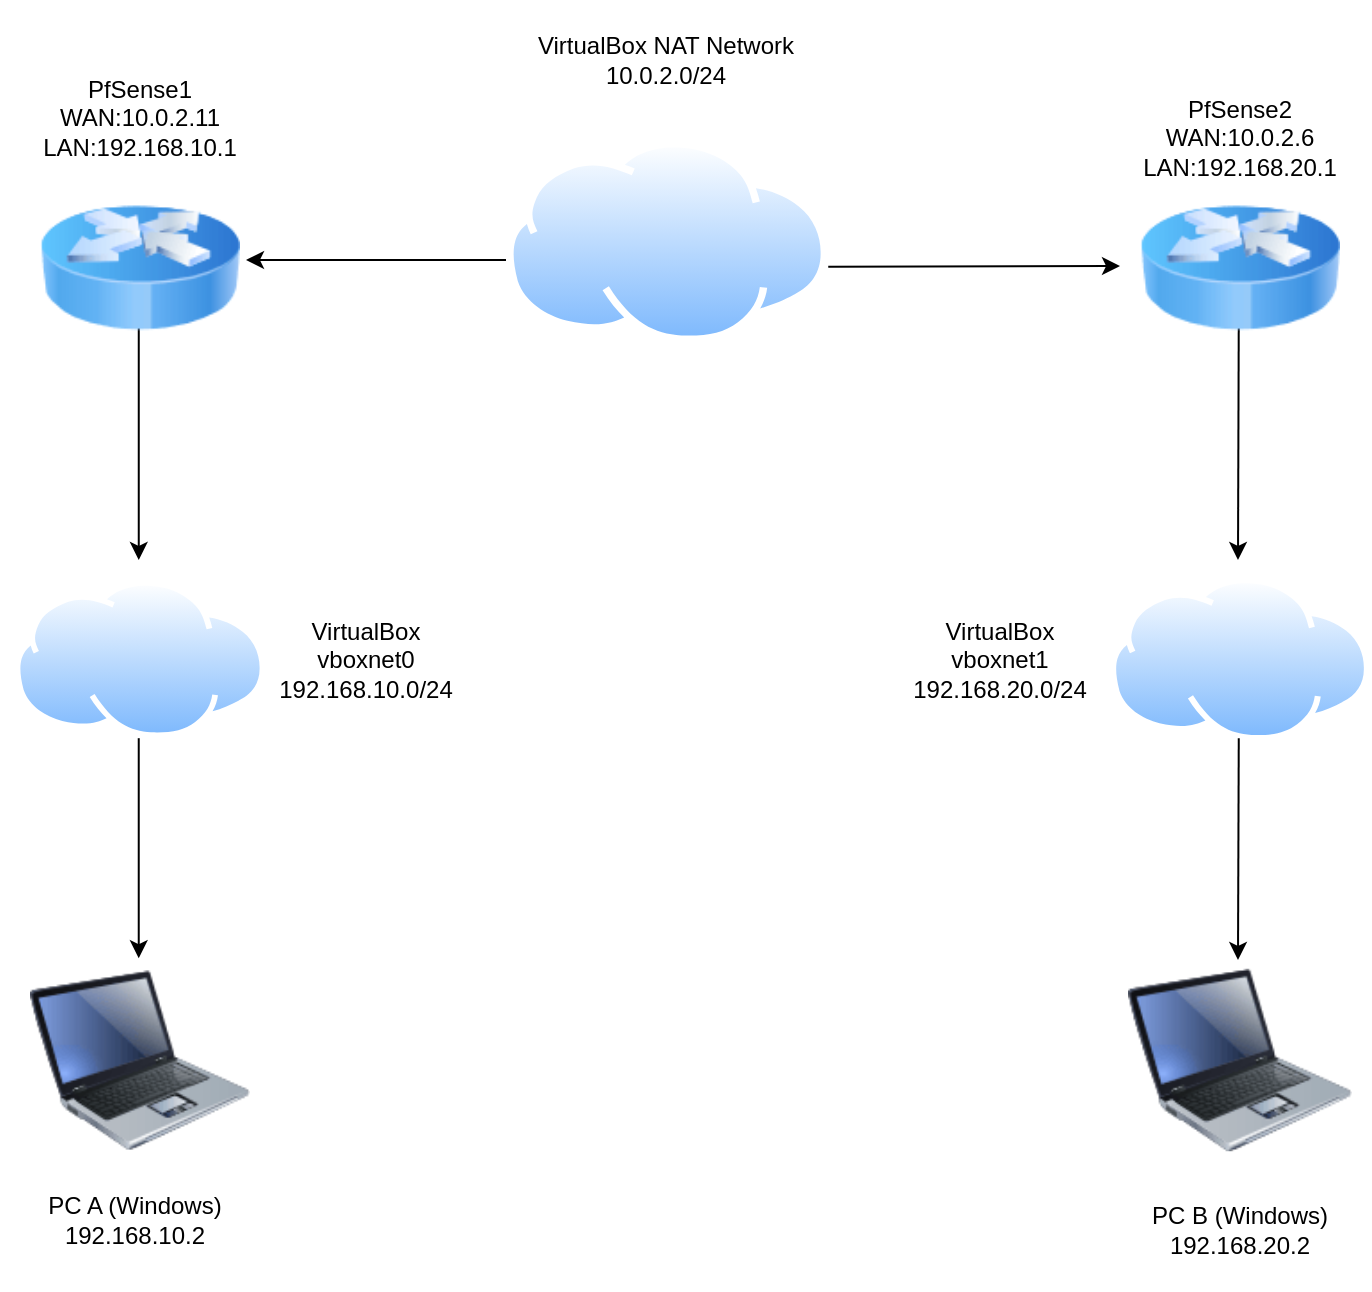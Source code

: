<mxfile version="24.2.1" type="device">
  <diagram name="Página-1" id="EWKPui8zSQGyiGMz7Goi">
    <mxGraphModel dx="890" dy="1008" grid="1" gridSize="10" guides="1" tooltips="1" connect="1" arrows="1" fold="1" page="1" pageScale="1" pageWidth="827" pageHeight="1169" math="0" shadow="0">
      <root>
        <mxCell id="0" />
        <mxCell id="1" parent="0" />
        <mxCell id="BbDK0VcoG45JTNJmtJnU-1" value="" style="image;aspect=fixed;perimeter=ellipsePerimeter;html=1;align=center;shadow=0;dashed=0;spacingTop=3;image=img/lib/active_directory/internet_cloud.svg;" vertex="1" parent="1">
          <mxGeometry x="333" y="90" width="161.12" height="101.5" as="geometry" />
        </mxCell>
        <mxCell id="BbDK0VcoG45JTNJmtJnU-2" value="VirtualBox NAT Network&lt;div&gt;10.0.2.0/24&lt;/div&gt;" style="text;strokeColor=none;align=center;fillColor=none;html=1;verticalAlign=middle;whiteSpace=wrap;rounded=0;" vertex="1" parent="1">
          <mxGeometry x="338" y="20" width="150" height="60" as="geometry" />
        </mxCell>
        <mxCell id="BbDK0VcoG45JTNJmtJnU-3" value="" style="image;aspect=fixed;perimeter=ellipsePerimeter;html=1;align=center;shadow=0;dashed=0;spacingTop=3;image=img/lib/active_directory/internet_cloud.svg;" vertex="1" parent="1">
          <mxGeometry x="87.22" y="310" width="125.55" height="79.1" as="geometry" />
        </mxCell>
        <mxCell id="BbDK0VcoG45JTNJmtJnU-4" value="" style="image;aspect=fixed;perimeter=ellipsePerimeter;html=1;align=center;shadow=0;dashed=0;spacingTop=3;image=img/lib/active_directory/internet_cloud.svg;" vertex="1" parent="1">
          <mxGeometry x="635" y="308.6" width="130" height="81.9" as="geometry" />
        </mxCell>
        <mxCell id="BbDK0VcoG45JTNJmtJnU-5" value="" style="endArrow=classic;html=1;rounded=0;" edge="1" parent="1">
          <mxGeometry width="50" height="50" relative="1" as="geometry">
            <mxPoint x="333" y="150" as="sourcePoint" />
            <mxPoint x="203" y="150" as="targetPoint" />
          </mxGeometry>
        </mxCell>
        <mxCell id="BbDK0VcoG45JTNJmtJnU-6" value="" style="endArrow=classic;html=1;rounded=0;" edge="1" parent="1">
          <mxGeometry width="50" height="50" relative="1" as="geometry">
            <mxPoint x="494.12" y="153.38" as="sourcePoint" />
            <mxPoint x="640" y="153" as="targetPoint" />
          </mxGeometry>
        </mxCell>
        <mxCell id="BbDK0VcoG45JTNJmtJnU-7" value="" style="endArrow=classic;html=1;rounded=0;" edge="1" parent="1">
          <mxGeometry width="50" height="50" relative="1" as="geometry">
            <mxPoint x="149.38" y="180" as="sourcePoint" />
            <mxPoint x="149.38" y="300" as="targetPoint" />
          </mxGeometry>
        </mxCell>
        <mxCell id="BbDK0VcoG45JTNJmtJnU-8" value="" style="endArrow=classic;html=1;rounded=0;" edge="1" parent="1">
          <mxGeometry width="50" height="50" relative="1" as="geometry">
            <mxPoint x="699.38" y="180" as="sourcePoint" />
            <mxPoint x="699" y="300" as="targetPoint" />
          </mxGeometry>
        </mxCell>
        <mxCell id="BbDK0VcoG45JTNJmtJnU-9" value="" style="endArrow=classic;html=1;rounded=0;" edge="1" parent="1">
          <mxGeometry width="50" height="50" relative="1" as="geometry">
            <mxPoint x="149.37" y="389.1" as="sourcePoint" />
            <mxPoint x="149.37" y="499.1" as="targetPoint" />
          </mxGeometry>
        </mxCell>
        <mxCell id="BbDK0VcoG45JTNJmtJnU-10" value="" style="endArrow=classic;html=1;rounded=0;" edge="1" parent="1">
          <mxGeometry width="50" height="50" relative="1" as="geometry">
            <mxPoint x="699.38" y="389.1" as="sourcePoint" />
            <mxPoint x="699" y="500" as="targetPoint" />
          </mxGeometry>
        </mxCell>
        <mxCell id="BbDK0VcoG45JTNJmtJnU-11" value="" style="image;html=1;image=img/lib/clip_art/networking/Router_Icon_128x128.png" vertex="1" parent="1">
          <mxGeometry x="100" y="100" width="100" height="108" as="geometry" />
        </mxCell>
        <mxCell id="BbDK0VcoG45JTNJmtJnU-12" value="" style="image;html=1;image=img/lib/clip_art/networking/Router_Icon_128x128.png" vertex="1" parent="1">
          <mxGeometry x="650" y="109" width="100" height="90" as="geometry" />
        </mxCell>
        <mxCell id="BbDK0VcoG45JTNJmtJnU-13" value="" style="image;html=1;image=img/lib/clip_art/computers/Laptop_128x128.png" vertex="1" parent="1">
          <mxGeometry x="95" y="500" width="110" height="100" as="geometry" />
        </mxCell>
        <mxCell id="BbDK0VcoG45JTNJmtJnU-14" value="" style="image;html=1;image=img/lib/clip_art/computers/Laptop_128x128.png" vertex="1" parent="1">
          <mxGeometry x="644" y="500" width="112" height="100" as="geometry" />
        </mxCell>
        <mxCell id="BbDK0VcoG45JTNJmtJnU-15" value="PC A (Windows)&lt;div&gt;192.168.10.2&lt;/div&gt;" style="text;strokeColor=none;align=center;fillColor=none;html=1;verticalAlign=middle;whiteSpace=wrap;rounded=0;" vertex="1" parent="1">
          <mxGeometry x="90" y="595" width="115" height="70" as="geometry" />
        </mxCell>
        <mxCell id="BbDK0VcoG45JTNJmtJnU-16" value="PC B (Windows)&lt;div&gt;192.168.20.2&lt;/div&gt;" style="text;strokeColor=none;align=center;fillColor=none;html=1;verticalAlign=middle;whiteSpace=wrap;rounded=0;" vertex="1" parent="1">
          <mxGeometry x="655" y="605" width="90" height="60" as="geometry" />
        </mxCell>
        <mxCell id="BbDK0VcoG45JTNJmtJnU-17" value="PfSense1&lt;div&gt;WAN:10.0.2.11&lt;/div&gt;&lt;div&gt;LAN:192.168.10.1&lt;/div&gt;" style="text;strokeColor=none;align=center;fillColor=none;html=1;verticalAlign=middle;whiteSpace=wrap;rounded=0;" vertex="1" parent="1">
          <mxGeometry x="80" y="49" width="140" height="60" as="geometry" />
        </mxCell>
        <mxCell id="BbDK0VcoG45JTNJmtJnU-18" value="PfSense2&lt;div&gt;WAN:10.0.2.6&lt;/div&gt;&lt;div&gt;LAN:192.168.20.1&lt;/div&gt;" style="text;strokeColor=none;align=center;fillColor=none;html=1;verticalAlign=middle;whiteSpace=wrap;rounded=0;" vertex="1" parent="1">
          <mxGeometry x="635" y="49" width="130" height="80" as="geometry" />
        </mxCell>
        <mxCell id="BbDK0VcoG45JTNJmtJnU-19" value="VirtualBox&lt;div&gt;vboxnet0&lt;/div&gt;&lt;div&gt;192.168.10.0/24&lt;/div&gt;" style="text;strokeColor=none;align=center;fillColor=none;html=1;verticalAlign=middle;whiteSpace=wrap;rounded=0;" vertex="1" parent="1">
          <mxGeometry x="212.77" y="319.55" width="100" height="60" as="geometry" />
        </mxCell>
        <mxCell id="BbDK0VcoG45JTNJmtJnU-20" value="VirtualBox&lt;div&gt;vboxnet1&lt;/div&gt;&lt;div&gt;192.168.20.0/24&lt;/div&gt;" style="text;strokeColor=none;align=center;fillColor=none;html=1;verticalAlign=middle;whiteSpace=wrap;rounded=0;" vertex="1" parent="1">
          <mxGeometry x="525" y="319.55" width="110" height="60" as="geometry" />
        </mxCell>
      </root>
    </mxGraphModel>
  </diagram>
</mxfile>
